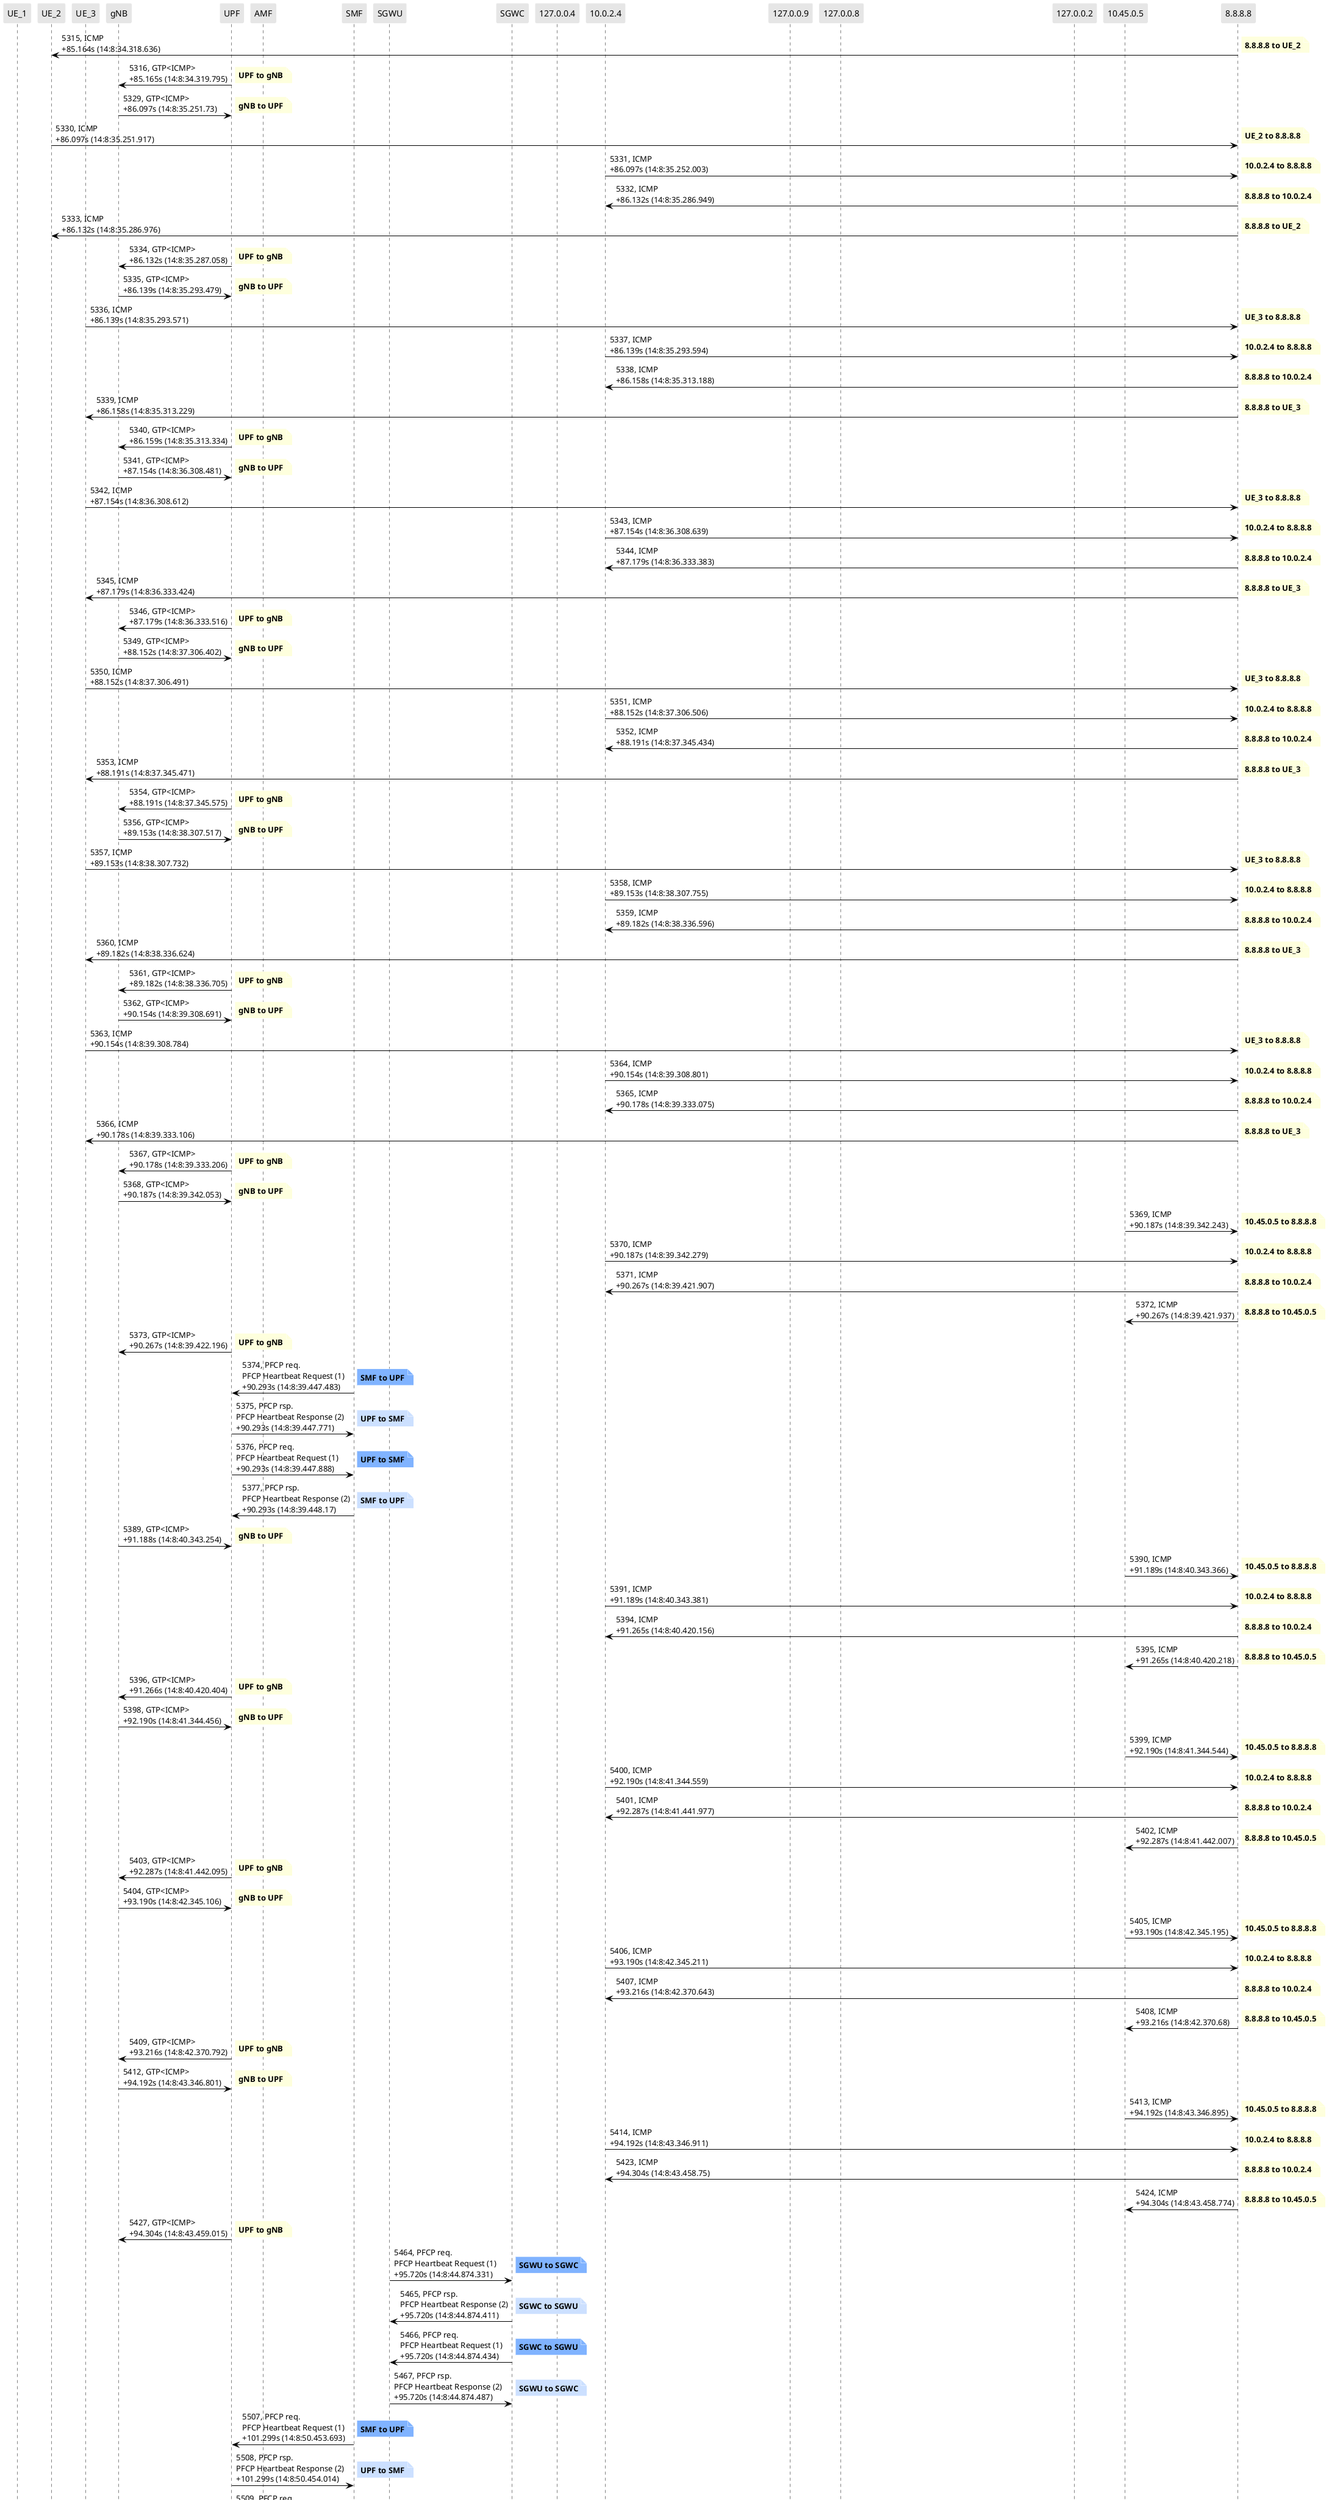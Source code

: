 @startuml
skinparam shadowing false
skinparam NoteBorderColor white
skinparam sequence {
    ArrowColor black
    LifeLineBorderColor black
    LifeLineBackgroundColor black
    ParticipantBorderColor white
    ParticipantBackgroundColor #e6e6e6
}
participant "UE_1"
participant "UE_2"
participant "UE_3"
participant "gNB"
participant "UPF"
participant "AMF"
participant "SMF"
participant "SGWU"
participant "SGWC"
participant "127.0.0.4"
participant "10.0.2.4"
participant "127.0.0.9"
participant "127.0.0.8"
participant "127.0.0.2"
participant "10.45.0.5"
participant "8.8.8.8"

"8.8.8.8" -> "UE_2": 5315, ICMP\n+85.164s (14:8:34.318.636)

note right
**8.8.8.8 to UE_2**
end note

"UPF" -> "gNB": 5316, GTP<ICMP>\n+85.165s (14:8:34.319.795)

note right
**UPF to gNB**
end note

"gNB" -> "UPF": 5329, GTP<ICMP>\n+86.097s (14:8:35.251.73)

note right
**gNB to UPF**
end note

"UE_2" -> "8.8.8.8": 5330, ICMP\n+86.097s (14:8:35.251.917)

note right
**UE_2 to 8.8.8.8**
end note

"10.0.2.4" -> "8.8.8.8": 5331, ICMP\n+86.097s (14:8:35.252.003)

note right
**10.0.2.4 to 8.8.8.8**
end note

"8.8.8.8" -> "10.0.2.4": 5332, ICMP\n+86.132s (14:8:35.286.949)

note right
**8.8.8.8 to 10.0.2.4**
end note

"8.8.8.8" -> "UE_2": 5333, ICMP\n+86.132s (14:8:35.286.976)

note right
**8.8.8.8 to UE_2**
end note

"UPF" -> "gNB": 5334, GTP<ICMP>\n+86.132s (14:8:35.287.058)

note right
**UPF to gNB**
end note

"gNB" -> "UPF": 5335, GTP<ICMP>\n+86.139s (14:8:35.293.479)

note right
**gNB to UPF**
end note

"UE_3" -> "8.8.8.8": 5336, ICMP\n+86.139s (14:8:35.293.571)

note right
**UE_3 to 8.8.8.8**
end note

"10.0.2.4" -> "8.8.8.8": 5337, ICMP\n+86.139s (14:8:35.293.594)

note right
**10.0.2.4 to 8.8.8.8**
end note

"8.8.8.8" -> "10.0.2.4": 5338, ICMP\n+86.158s (14:8:35.313.188)

note right
**8.8.8.8 to 10.0.2.4**
end note

"8.8.8.8" -> "UE_3": 5339, ICMP\n+86.158s (14:8:35.313.229)

note right
**8.8.8.8 to UE_3**
end note

"UPF" -> "gNB": 5340, GTP<ICMP>\n+86.159s (14:8:35.313.334)

note right
**UPF to gNB**
end note

"gNB" -> "UPF": 5341, GTP<ICMP>\n+87.154s (14:8:36.308.481)

note right
**gNB to UPF**
end note

"UE_3" -> "8.8.8.8": 5342, ICMP\n+87.154s (14:8:36.308.612)

note right
**UE_3 to 8.8.8.8**
end note

"10.0.2.4" -> "8.8.8.8": 5343, ICMP\n+87.154s (14:8:36.308.639)

note right
**10.0.2.4 to 8.8.8.8**
end note

"8.8.8.8" -> "10.0.2.4": 5344, ICMP\n+87.179s (14:8:36.333.383)

note right
**8.8.8.8 to 10.0.2.4**
end note

"8.8.8.8" -> "UE_3": 5345, ICMP\n+87.179s (14:8:36.333.424)

note right
**8.8.8.8 to UE_3**
end note

"UPF" -> "gNB": 5346, GTP<ICMP>\n+87.179s (14:8:36.333.516)

note right
**UPF to gNB**
end note

"gNB" -> "UPF": 5349, GTP<ICMP>\n+88.152s (14:8:37.306.402)

note right
**gNB to UPF**
end note

"UE_3" -> "8.8.8.8": 5350, ICMP\n+88.152s (14:8:37.306.491)

note right
**UE_3 to 8.8.8.8**
end note

"10.0.2.4" -> "8.8.8.8": 5351, ICMP\n+88.152s (14:8:37.306.506)

note right
**10.0.2.4 to 8.8.8.8**
end note

"8.8.8.8" -> "10.0.2.4": 5352, ICMP\n+88.191s (14:8:37.345.434)

note right
**8.8.8.8 to 10.0.2.4**
end note

"8.8.8.8" -> "UE_3": 5353, ICMP\n+88.191s (14:8:37.345.471)

note right
**8.8.8.8 to UE_3**
end note

"UPF" -> "gNB": 5354, GTP<ICMP>\n+88.191s (14:8:37.345.575)

note right
**UPF to gNB**
end note

"gNB" -> "UPF": 5356, GTP<ICMP>\n+89.153s (14:8:38.307.517)

note right
**gNB to UPF**
end note

"UE_3" -> "8.8.8.8": 5357, ICMP\n+89.153s (14:8:38.307.732)

note right
**UE_3 to 8.8.8.8**
end note

"10.0.2.4" -> "8.8.8.8": 5358, ICMP\n+89.153s (14:8:38.307.755)

note right
**10.0.2.4 to 8.8.8.8**
end note

"8.8.8.8" -> "10.0.2.4": 5359, ICMP\n+89.182s (14:8:38.336.596)

note right
**8.8.8.8 to 10.0.2.4**
end note

"8.8.8.8" -> "UE_3": 5360, ICMP\n+89.182s (14:8:38.336.624)

note right
**8.8.8.8 to UE_3**
end note

"UPF" -> "gNB": 5361, GTP<ICMP>\n+89.182s (14:8:38.336.705)

note right
**UPF to gNB**
end note

"gNB" -> "UPF": 5362, GTP<ICMP>\n+90.154s (14:8:39.308.691)

note right
**gNB to UPF**
end note

"UE_3" -> "8.8.8.8": 5363, ICMP\n+90.154s (14:8:39.308.784)

note right
**UE_3 to 8.8.8.8**
end note

"10.0.2.4" -> "8.8.8.8": 5364, ICMP\n+90.154s (14:8:39.308.801)

note right
**10.0.2.4 to 8.8.8.8**
end note

"8.8.8.8" -> "10.0.2.4": 5365, ICMP\n+90.178s (14:8:39.333.075)

note right
**8.8.8.8 to 10.0.2.4**
end note

"8.8.8.8" -> "UE_3": 5366, ICMP\n+90.178s (14:8:39.333.106)

note right
**8.8.8.8 to UE_3**
end note

"UPF" -> "gNB": 5367, GTP<ICMP>\n+90.178s (14:8:39.333.206)

note right
**UPF to gNB**
end note

"gNB" -> "UPF": 5368, GTP<ICMP>\n+90.187s (14:8:39.342.053)

note right
**gNB to UPF**
end note

"10.45.0.5" -> "8.8.8.8": 5369, ICMP\n+90.187s (14:8:39.342.243)

note right
**10.45.0.5 to 8.8.8.8**
end note

"10.0.2.4" -> "8.8.8.8": 5370, ICMP\n+90.187s (14:8:39.342.279)

note right
**10.0.2.4 to 8.8.8.8**
end note

"8.8.8.8" -> "10.0.2.4": 5371, ICMP\n+90.267s (14:8:39.421.907)

note right
**8.8.8.8 to 10.0.2.4**
end note

"8.8.8.8" -> "10.45.0.5": 5372, ICMP\n+90.267s (14:8:39.421.937)

note right
**8.8.8.8 to 10.45.0.5**
end note

"UPF" -> "gNB": 5373, GTP<ICMP>\n+90.267s (14:8:39.422.196)

note right
**UPF to gNB**
end note

"SMF" -> "UPF": 5374, PFCP req.\nPFCP Heartbeat Request (1)\n+90.293s (14:8:39.447.483)

note right #80b3ff
**SMF to UPF**
end note

"UPF" -> "SMF": 5375, PFCP rsp.\nPFCP Heartbeat Response (2)\n+90.293s (14:8:39.447.771)

note right #cce0ff
**UPF to SMF**
end note

"UPF" -> "SMF": 5376, PFCP req.\nPFCP Heartbeat Request (1)\n+90.293s (14:8:39.447.888)

note right #80b3ff
**UPF to SMF**
end note

"SMF" -> "UPF": 5377, PFCP rsp.\nPFCP Heartbeat Response (2)\n+90.293s (14:8:39.448.17)

note right #cce0ff
**SMF to UPF**
end note

"gNB" -> "UPF": 5389, GTP<ICMP>\n+91.188s (14:8:40.343.254)

note right
**gNB to UPF**
end note

"10.45.0.5" -> "8.8.8.8": 5390, ICMP\n+91.189s (14:8:40.343.366)

note right
**10.45.0.5 to 8.8.8.8**
end note

"10.0.2.4" -> "8.8.8.8": 5391, ICMP\n+91.189s (14:8:40.343.381)

note right
**10.0.2.4 to 8.8.8.8**
end note

"8.8.8.8" -> "10.0.2.4": 5394, ICMP\n+91.265s (14:8:40.420.156)

note right
**8.8.8.8 to 10.0.2.4**
end note

"8.8.8.8" -> "10.45.0.5": 5395, ICMP\n+91.265s (14:8:40.420.218)

note right
**8.8.8.8 to 10.45.0.5**
end note

"UPF" -> "gNB": 5396, GTP<ICMP>\n+91.266s (14:8:40.420.404)

note right
**UPF to gNB**
end note

"gNB" -> "UPF": 5398, GTP<ICMP>\n+92.190s (14:8:41.344.456)

note right
**gNB to UPF**
end note

"10.45.0.5" -> "8.8.8.8": 5399, ICMP\n+92.190s (14:8:41.344.544)

note right
**10.45.0.5 to 8.8.8.8**
end note

"10.0.2.4" -> "8.8.8.8": 5400, ICMP\n+92.190s (14:8:41.344.559)

note right
**10.0.2.4 to 8.8.8.8**
end note

"8.8.8.8" -> "10.0.2.4": 5401, ICMP\n+92.287s (14:8:41.441.977)

note right
**8.8.8.8 to 10.0.2.4**
end note

"8.8.8.8" -> "10.45.0.5": 5402, ICMP\n+92.287s (14:8:41.442.007)

note right
**8.8.8.8 to 10.45.0.5**
end note

"UPF" -> "gNB": 5403, GTP<ICMP>\n+92.287s (14:8:41.442.095)

note right
**UPF to gNB**
end note

"gNB" -> "UPF": 5404, GTP<ICMP>\n+93.190s (14:8:42.345.106)

note right
**gNB to UPF**
end note

"10.45.0.5" -> "8.8.8.8": 5405, ICMP\n+93.190s (14:8:42.345.195)

note right
**10.45.0.5 to 8.8.8.8**
end note

"10.0.2.4" -> "8.8.8.8": 5406, ICMP\n+93.190s (14:8:42.345.211)

note right
**10.0.2.4 to 8.8.8.8**
end note

"8.8.8.8" -> "10.0.2.4": 5407, ICMP\n+93.216s (14:8:42.370.643)

note right
**8.8.8.8 to 10.0.2.4**
end note

"8.8.8.8" -> "10.45.0.5": 5408, ICMP\n+93.216s (14:8:42.370.68)

note right
**8.8.8.8 to 10.45.0.5**
end note

"UPF" -> "gNB": 5409, GTP<ICMP>\n+93.216s (14:8:42.370.792)

note right
**UPF to gNB**
end note

"gNB" -> "UPF": 5412, GTP<ICMP>\n+94.192s (14:8:43.346.801)

note right
**gNB to UPF**
end note

"10.45.0.5" -> "8.8.8.8": 5413, ICMP\n+94.192s (14:8:43.346.895)

note right
**10.45.0.5 to 8.8.8.8**
end note

"10.0.2.4" -> "8.8.8.8": 5414, ICMP\n+94.192s (14:8:43.346.911)

note right
**10.0.2.4 to 8.8.8.8**
end note

"8.8.8.8" -> "10.0.2.4": 5423, ICMP\n+94.304s (14:8:43.458.75)

note right
**8.8.8.8 to 10.0.2.4**
end note

"8.8.8.8" -> "10.45.0.5": 5424, ICMP\n+94.304s (14:8:43.458.774)

note right
**8.8.8.8 to 10.45.0.5**
end note

"UPF" -> "gNB": 5427, GTP<ICMP>\n+94.304s (14:8:43.459.015)

note right
**UPF to gNB**
end note

"SGWU" -> "SGWC": 5464, PFCP req.\nPFCP Heartbeat Request (1)\n+95.720s (14:8:44.874.331)

note right #80b3ff
**SGWU to SGWC**
end note

"SGWC" -> "SGWU": 5465, PFCP rsp.\nPFCP Heartbeat Response (2)\n+95.720s (14:8:44.874.411)

note right #cce0ff
**SGWC to SGWU**
end note

"SGWC" -> "SGWU": 5466, PFCP req.\nPFCP Heartbeat Request (1)\n+95.720s (14:8:44.874.434)

note right #80b3ff
**SGWC to SGWU**
end note

"SGWU" -> "SGWC": 5467, PFCP rsp.\nPFCP Heartbeat Response (2)\n+95.720s (14:8:44.874.487)

note right #cce0ff
**SGWU to SGWC**
end note

"SMF" -> "UPF": 5507, PFCP req.\nPFCP Heartbeat Request (1)\n+101.299s (14:8:50.453.693)

note right #80b3ff
**SMF to UPF**
end note

"UPF" -> "SMF": 5508, PFCP rsp.\nPFCP Heartbeat Response (2)\n+101.299s (14:8:50.454.014)

note right #cce0ff
**UPF to SMF**
end note

"UPF" -> "SMF": 5509, PFCP req.\nPFCP Heartbeat Request (1)\n+101.299s (14:8:50.454.134)

note right #80b3ff
**UPF to SMF**
end note

"SMF" -> "UPF": 5510, PFCP rsp.\nPFCP Heartbeat Response (2)\n+101.304s (14:8:50.458.544)

note right #cce0ff
**SMF to UPF**
end note

"SGWU" -> "SGWC": 5568, PFCP req.\nPFCP Heartbeat Request (1)\n+106.724s (14:8:55.878.419)

note right #80b3ff
**SGWU to SGWC**
end note

"SGWC" -> "SGWU": 5569, PFCP rsp.\nPFCP Heartbeat Response (2)\n+106.724s (14:8:55.878.497)

note right #cce0ff
**SGWC to SGWU**
end note

"SGWC" -> "SGWU": 5570, PFCP req.\nPFCP Heartbeat Request (1)\n+106.724s (14:8:55.878.531)

note right #80b3ff
**SGWC to SGWU**
end note

"SGWU" -> "SGWC": 5571, PFCP rsp.\nPFCP Heartbeat Response (2)\n+106.724s (14:8:55.878.582)

note right #cce0ff
**SGWU to SGWC**
end note

"SMF" -> "UPF": 5597, PFCP req.\nPFCP Heartbeat Request (1)\n+112.307s (14:9:1.461.796)

note right #80b3ff
**SMF to UPF**
end note

"UPF" -> "SMF": 5598, PFCP rsp.\nPFCP Heartbeat Response (2)\n+112.307s (14:9:1.461.908)

note right #cce0ff
**UPF to SMF**
end note

"UPF" -> "SMF": 5599, PFCP req.\nPFCP Heartbeat Request (1)\n+112.307s (14:9:1.461.933)

note right #80b3ff
**UPF to SMF**
end note

"SMF" -> "UPF": 5600, PFCP rsp.\nPFCP Heartbeat Response (2)\n+112.307s (14:9:1.462.007)

note right #cce0ff
**SMF to UPF**
end note

"127.0.0.2" -> "127.0.0.8": 5606, Diameter, 280 DWR Diameter Common Messages (0)\n+112.587s (14:9:1.742.075)

note right #D6A4DE
**127.0.0.2 to 127.0.0.8**
end note

"127.0.0.8" -> "127.0.0.2": 5607, Diameter, 280 DWA Diameter Common Messages (0)\n+112.587s (14:9:1.742.304)

note right #D6A4DE
**127.0.0.8 to 127.0.0.2**
end note

"127.0.0.4" -> "127.0.0.9": 5689, Diameter, 280 DWR Diameter Common Messages (0)\n+113.239s (14:9:2.393.665)

note right #D6A4DE
**127.0.0.4 to 127.0.0.9**
end note

"127.0.0.9" -> "127.0.0.4": 5690, Diameter, 280 DWA Diameter Common Messages (0)\n+113.239s (14:9:2.393.945)

note right #D6A4DE
**127.0.0.9 to 127.0.0.4**
end note

"SGWU" -> "SGWC": 5797, PFCP req.\nPFCP Heartbeat Request (1)\n+117.728s (14:9:6.882.626)

note right #80b3ff
**SGWU to SGWC**
end note

"SGWC" -> "SGWU": 5798, PFCP rsp.\nPFCP Heartbeat Response (2)\n+117.728s (14:9:6.882.758)

note right #cce0ff
**SGWC to SGWU**
end note

"SGWC" -> "SGWU": 5799, PFCP req.\nPFCP Heartbeat Request (1)\n+117.728s (14:9:6.882.786)

note right #80b3ff
**SGWC to SGWU**
end note

"SGWU" -> "SGWC": 5800, PFCP rsp.\nPFCP Heartbeat Response (2)\n+117.728s (14:9:6.882.985)

note right #cce0ff
**SGWU to SGWC**
end note

"SMF" -> "UPF": 5819, PFCP req.\nPFCP Heartbeat Request (1)\n+123.307s (14:9:12.462.308)

note right #80b3ff
**SMF to UPF**
end note

"UPF" -> "SMF": 5820, PFCP rsp.\nPFCP Heartbeat Response (2)\n+123.308s (14:9:12.462.399)

note right #cce0ff
**UPF to SMF**
end note

"UPF" -> "SMF": 5821, PFCP req.\nPFCP Heartbeat Request (1)\n+123.308s (14:9:12.462.419)

note right #80b3ff
**UPF to SMF**
end note

"SMF" -> "UPF": 5822, PFCP rsp.\nPFCP Heartbeat Response (2)\n+123.308s (14:9:12.462.483)

note right #cce0ff
**SMF to UPF**
end note

@enduml
